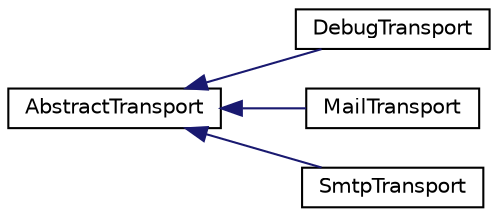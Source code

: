 digraph "Graphical Class Hierarchy"
{
  edge [fontname="Helvetica",fontsize="10",labelfontname="Helvetica",labelfontsize="10"];
  node [fontname="Helvetica",fontsize="10",shape=record];
  rankdir="LR";
  Node1 [label="AbstractTransport",height=0.2,width=0.4,color="black", fillcolor="white", style="filled",URL="$class_cake_1_1_mailer_1_1_abstract_transport.html"];
  Node1 -> Node2 [dir="back",color="midnightblue",fontsize="10",style="solid",fontname="Helvetica"];
  Node2 [label="DebugTransport",height=0.2,width=0.4,color="black", fillcolor="white", style="filled",URL="$class_cake_1_1_mailer_1_1_transport_1_1_debug_transport.html"];
  Node1 -> Node3 [dir="back",color="midnightblue",fontsize="10",style="solid",fontname="Helvetica"];
  Node3 [label="MailTransport",height=0.2,width=0.4,color="black", fillcolor="white", style="filled",URL="$class_cake_1_1_mailer_1_1_transport_1_1_mail_transport.html"];
  Node1 -> Node4 [dir="back",color="midnightblue",fontsize="10",style="solid",fontname="Helvetica"];
  Node4 [label="SmtpTransport",height=0.2,width=0.4,color="black", fillcolor="white", style="filled",URL="$class_cake_1_1_mailer_1_1_transport_1_1_smtp_transport.html"];
}
